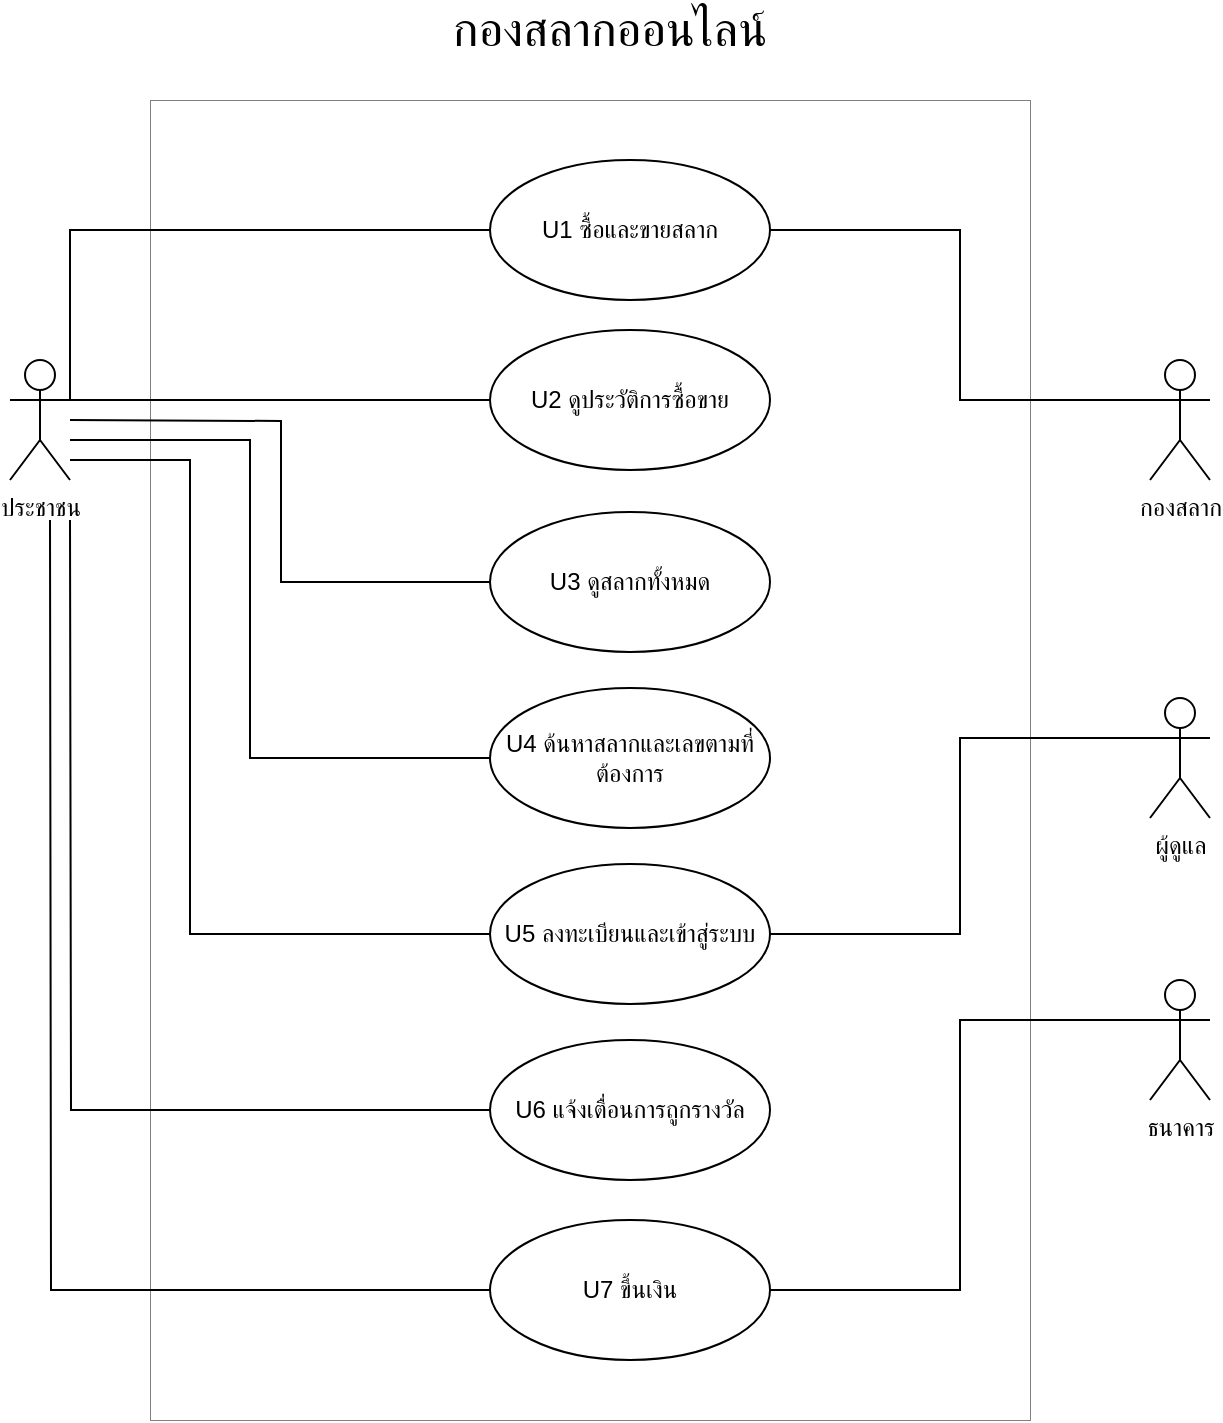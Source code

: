 <mxfile version="16.5.1" type="device"><diagram id="ozTaJ7wsGPGnFkblDgOA" name="Page-1"><mxGraphModel dx="1887" dy="1165" grid="1" gridSize="10" guides="1" tooltips="1" connect="1" arrows="1" fold="1" page="1" pageScale="1" pageWidth="1100" pageHeight="850" math="0" shadow="0"><root><mxCell id="0"/><mxCell id="1" parent="0"/><mxCell id="JoS_adKgtlTdCpECY4DR-36" value="" style="rounded=0;whiteSpace=wrap;html=1;fontSize=24;strokeWidth=0.5;strokeColor=#808080;" vertex="1" parent="1"><mxGeometry x="200" y="90" width="440" height="660" as="geometry"/></mxCell><mxCell id="JoS_adKgtlTdCpECY4DR-17" style="edgeStyle=orthogonalEdgeStyle;rounded=0;orthogonalLoop=1;jettySize=auto;html=1;entryX=0;entryY=0.5;entryDx=0;entryDy=0;endArrow=none;endFill=0;exitX=1;exitY=0.333;exitDx=0;exitDy=0;exitPerimeter=0;" edge="1" parent="1" source="JoS_adKgtlTdCpECY4DR-1" target="JoS_adKgtlTdCpECY4DR-5"><mxGeometry relative="1" as="geometry"><Array as="points"><mxPoint x="160" y="155"/></Array></mxGeometry></mxCell><mxCell id="JoS_adKgtlTdCpECY4DR-18" style="edgeStyle=orthogonalEdgeStyle;rounded=0;orthogonalLoop=1;jettySize=auto;html=1;exitX=1;exitY=0.333;exitDx=0;exitDy=0;exitPerimeter=0;entryX=0;entryY=0.5;entryDx=0;entryDy=0;endArrow=none;endFill=0;" edge="1" parent="1" source="JoS_adKgtlTdCpECY4DR-1" target="JoS_adKgtlTdCpECY4DR-6"><mxGeometry relative="1" as="geometry"/></mxCell><mxCell id="JoS_adKgtlTdCpECY4DR-19" style="edgeStyle=orthogonalEdgeStyle;rounded=0;orthogonalLoop=1;jettySize=auto;html=1;entryX=0;entryY=0.5;entryDx=0;entryDy=0;endArrow=none;endFill=0;" edge="1" parent="1" target="JoS_adKgtlTdCpECY4DR-7"><mxGeometry relative="1" as="geometry"><mxPoint x="160" y="250" as="sourcePoint"/></mxGeometry></mxCell><mxCell id="JoS_adKgtlTdCpECY4DR-1" value="ประชาชน" style="shape=umlActor;verticalLabelPosition=bottom;verticalAlign=top;html=1;" vertex="1" parent="1"><mxGeometry x="130" y="220" width="30" height="60" as="geometry"/></mxCell><mxCell id="JoS_adKgtlTdCpECY4DR-27" style="edgeStyle=orthogonalEdgeStyle;rounded=0;orthogonalLoop=1;jettySize=auto;html=1;entryX=1;entryY=0.5;entryDx=0;entryDy=0;endArrow=none;endFill=0;exitX=0;exitY=0.333;exitDx=0;exitDy=0;exitPerimeter=0;" edge="1" parent="1" source="JoS_adKgtlTdCpECY4DR-3" target="JoS_adKgtlTdCpECY4DR-5"><mxGeometry relative="1" as="geometry"/></mxCell><mxCell id="JoS_adKgtlTdCpECY4DR-3" value="กองสลาก" style="shape=umlActor;verticalLabelPosition=bottom;verticalAlign=top;html=1;" vertex="1" parent="1"><mxGeometry x="700" y="220" width="30" height="60" as="geometry"/></mxCell><mxCell id="JoS_adKgtlTdCpECY4DR-4" value="ธนาคาร" style="shape=umlActor;verticalLabelPosition=bottom;verticalAlign=top;html=1;" vertex="1" parent="1"><mxGeometry x="700" y="530" width="30" height="60" as="geometry"/></mxCell><mxCell id="JoS_adKgtlTdCpECY4DR-5" value="U1 ซื้อและขายสลาก" style="ellipse;whiteSpace=wrap;html=1;" vertex="1" parent="1"><mxGeometry x="370" y="120" width="140" height="70" as="geometry"/></mxCell><mxCell id="JoS_adKgtlTdCpECY4DR-6" value="U2 ดูประวัติการซื้อขาย" style="ellipse;whiteSpace=wrap;html=1;" vertex="1" parent="1"><mxGeometry x="370" y="205" width="140" height="70" as="geometry"/></mxCell><mxCell id="JoS_adKgtlTdCpECY4DR-7" value="U3 ดูสลากทั้งหมด" style="ellipse;whiteSpace=wrap;html=1;" vertex="1" parent="1"><mxGeometry x="370" y="296" width="140" height="70" as="geometry"/></mxCell><mxCell id="JoS_adKgtlTdCpECY4DR-21" style="edgeStyle=orthogonalEdgeStyle;rounded=0;orthogonalLoop=1;jettySize=auto;html=1;endArrow=none;endFill=0;" edge="1" parent="1" source="JoS_adKgtlTdCpECY4DR-8" target="JoS_adKgtlTdCpECY4DR-1"><mxGeometry relative="1" as="geometry"><mxPoint x="170" y="260" as="targetPoint"/><Array as="points"><mxPoint x="250" y="419"/><mxPoint x="250" y="260"/></Array></mxGeometry></mxCell><mxCell id="JoS_adKgtlTdCpECY4DR-8" value="U4 ด้นหาสลากและเลขตามที่ต้องการ" style="ellipse;whiteSpace=wrap;html=1;" vertex="1" parent="1"><mxGeometry x="370" y="384" width="140" height="70" as="geometry"/></mxCell><mxCell id="JoS_adKgtlTdCpECY4DR-22" style="edgeStyle=orthogonalEdgeStyle;rounded=0;orthogonalLoop=1;jettySize=auto;html=1;endArrow=none;endFill=0;" edge="1" parent="1" source="JoS_adKgtlTdCpECY4DR-9" target="JoS_adKgtlTdCpECY4DR-1"><mxGeometry relative="1" as="geometry"><mxPoint x="170" y="270" as="targetPoint"/><Array as="points"><mxPoint x="220" y="507"/><mxPoint x="220" y="270"/></Array></mxGeometry></mxCell><mxCell id="JoS_adKgtlTdCpECY4DR-30" style="edgeStyle=orthogonalEdgeStyle;rounded=0;orthogonalLoop=1;jettySize=auto;html=1;entryX=0;entryY=0.333;entryDx=0;entryDy=0;entryPerimeter=0;endArrow=none;endFill=0;" edge="1" parent="1" source="JoS_adKgtlTdCpECY4DR-9" target="JoS_adKgtlTdCpECY4DR-29"><mxGeometry relative="1" as="geometry"/></mxCell><mxCell id="JoS_adKgtlTdCpECY4DR-9" value="U5 ลงทะเบียนและเข้าสู่ระบบ" style="ellipse;whiteSpace=wrap;html=1;" vertex="1" parent="1"><mxGeometry x="370" y="472" width="140" height="70" as="geometry"/></mxCell><mxCell id="JoS_adKgtlTdCpECY4DR-24" style="edgeStyle=orthogonalEdgeStyle;rounded=0;orthogonalLoop=1;jettySize=auto;html=1;endArrow=none;endFill=0;" edge="1" parent="1" source="JoS_adKgtlTdCpECY4DR-10"><mxGeometry relative="1" as="geometry"><mxPoint x="160" y="300" as="targetPoint"/></mxGeometry></mxCell><mxCell id="JoS_adKgtlTdCpECY4DR-10" value="U6 แจ้งเตื่อนการถูกรางวัล" style="ellipse;whiteSpace=wrap;html=1;" vertex="1" parent="1"><mxGeometry x="370" y="560" width="140" height="70" as="geometry"/></mxCell><mxCell id="JoS_adKgtlTdCpECY4DR-25" style="edgeStyle=orthogonalEdgeStyle;rounded=0;orthogonalLoop=1;jettySize=auto;html=1;endArrow=none;endFill=0;" edge="1" parent="1" source="JoS_adKgtlTdCpECY4DR-11"><mxGeometry relative="1" as="geometry"><mxPoint x="150" y="300" as="targetPoint"/></mxGeometry></mxCell><mxCell id="JoS_adKgtlTdCpECY4DR-28" style="edgeStyle=orthogonalEdgeStyle;rounded=0;orthogonalLoop=1;jettySize=auto;html=1;entryX=0;entryY=0.333;entryDx=0;entryDy=0;entryPerimeter=0;endArrow=none;endFill=0;" edge="1" parent="1" source="JoS_adKgtlTdCpECY4DR-11" target="JoS_adKgtlTdCpECY4DR-4"><mxGeometry relative="1" as="geometry"/></mxCell><mxCell id="JoS_adKgtlTdCpECY4DR-11" value="U7 ขึ้นเงิน" style="ellipse;whiteSpace=wrap;html=1;" vertex="1" parent="1"><mxGeometry x="370" y="650" width="140" height="70" as="geometry"/></mxCell><mxCell id="JoS_adKgtlTdCpECY4DR-29" value="ผู้ดูแล" style="shape=umlActor;verticalLabelPosition=bottom;verticalAlign=top;html=1;" vertex="1" parent="1"><mxGeometry x="700" y="389" width="30" height="60" as="geometry"/></mxCell><mxCell id="JoS_adKgtlTdCpECY4DR-35" value="&lt;font style=&quot;font-size: 24px&quot;&gt;กองสลากออนไลน์&lt;/font&gt;" style="text;html=1;strokeColor=none;fillColor=none;align=center;verticalAlign=middle;whiteSpace=wrap;rounded=0;" vertex="1" parent="1"><mxGeometry x="320" y="40" width="220" height="30" as="geometry"/></mxCell></root></mxGraphModel></diagram></mxfile>